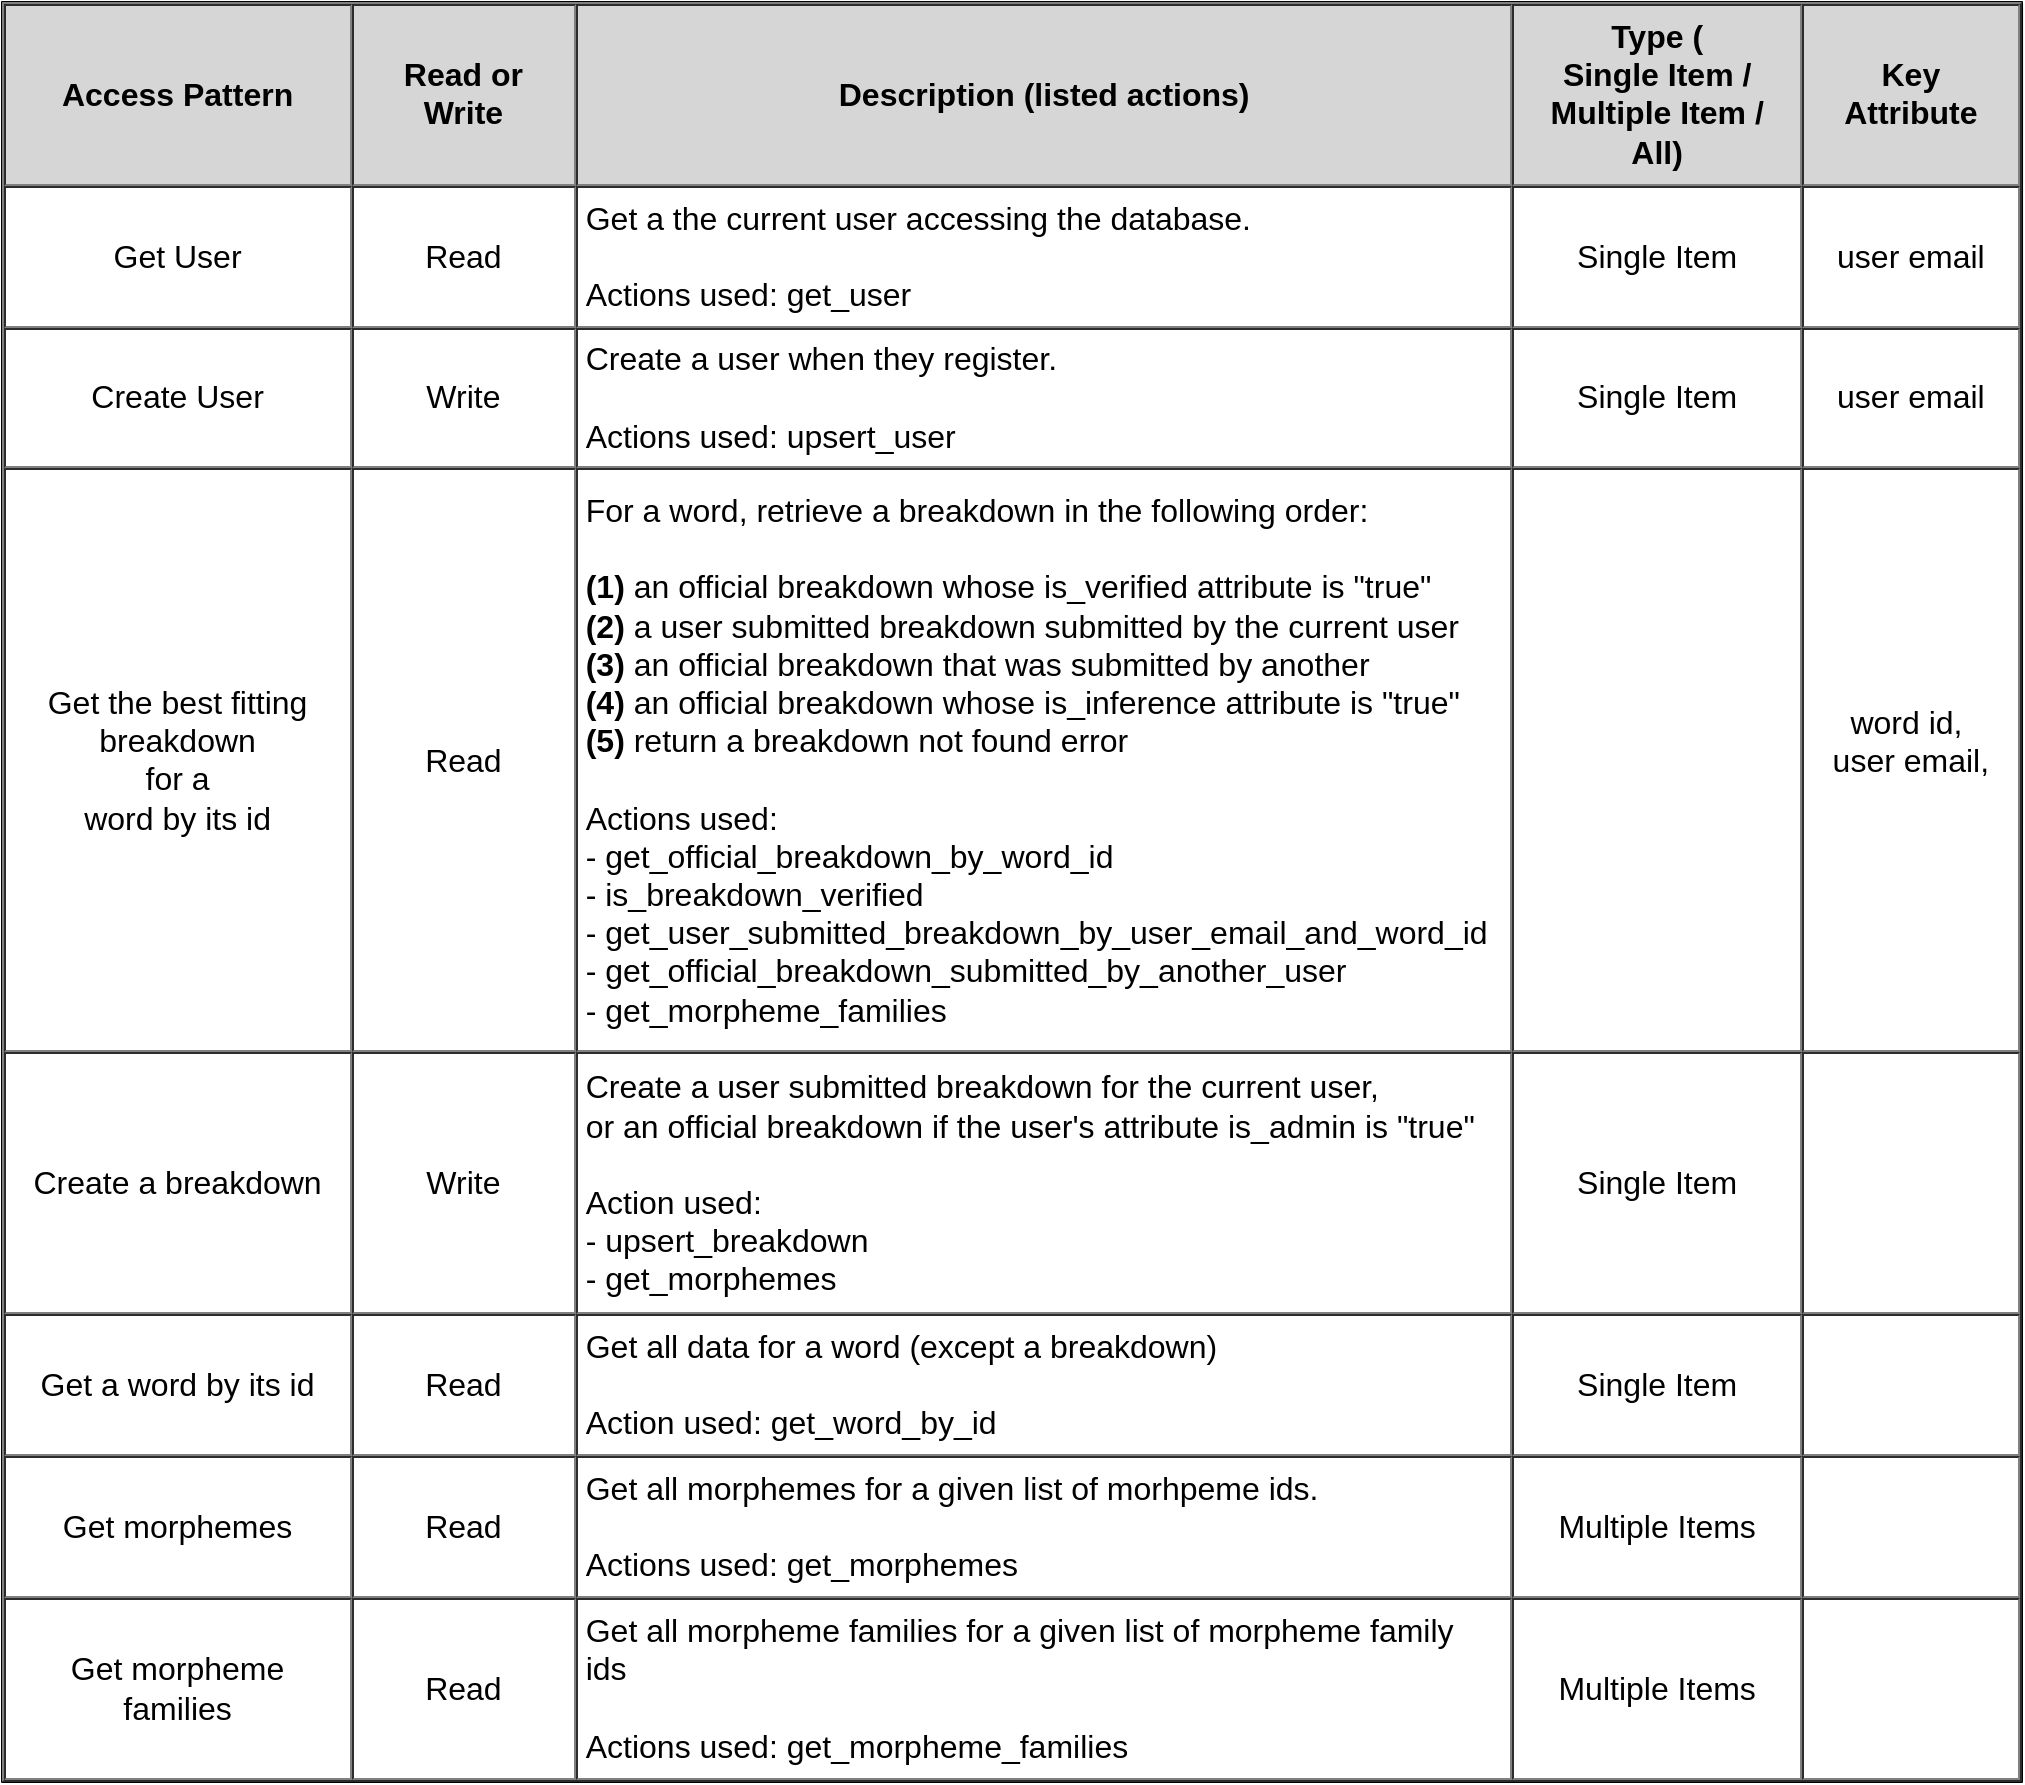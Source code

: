<mxfile>
    <diagram id="RD69P7APoGmj4CVlXvpW" name="Page-1">
        <mxGraphModel dx="1356" dy="633" grid="1" gridSize="10" guides="1" tooltips="1" connect="1" arrows="1" fold="1" page="1" pageScale="1" pageWidth="850" pageHeight="1100" math="0" shadow="0">
            <root>
                <mxCell id="0"/>
                <mxCell id="1" parent="0"/>
                <mxCell id="3" value="&lt;table cellpadding=&quot;4&quot; cellspacing=&quot;0&quot; border=&quot;1&quot; style=&quot;width: 100% ; height: 100% ; font-size: 16px&quot;&gt;&lt;tbody&gt;&lt;tr&gt;&lt;th style=&quot;background-color: rgb(214 , 214 , 214)&quot;&gt;&lt;font style=&quot;font-size: 16px&quot;&gt;Access Pattern&lt;/font&gt;&lt;/th&gt;&lt;th style=&quot;background-color: rgb(214 , 214 , 214)&quot;&gt;&lt;font style=&quot;font-size: 16px&quot;&gt;Read or Write&lt;/font&gt;&lt;/th&gt;&lt;td style=&quot;background-color: rgb(214 , 214 , 214)&quot;&gt;&lt;b&gt;&lt;font style=&quot;font-size: 16px&quot;&gt;Description (listed actions)&lt;/font&gt;&lt;/b&gt;&lt;/td&gt;&lt;td style=&quot;background-color: rgb(214 , 214 , 214)&quot;&gt;&lt;b&gt;&lt;font style=&quot;font-size: 16px&quot;&gt;Type (&lt;br&gt;Single Item / &lt;br&gt;Multiple Item / All)&lt;/font&gt;&lt;/b&gt;&lt;/td&gt;&lt;td style=&quot;background-color: rgb(214 , 214 , 214)&quot;&gt;&lt;b&gt;&lt;font style=&quot;font-size: 16px&quot;&gt;Key Attribute&lt;/font&gt;&lt;/b&gt;&lt;/td&gt;&lt;/tr&gt;&lt;tr&gt;&lt;td&gt;&lt;font style=&quot;font-size: 16px&quot;&gt;Get User&lt;/font&gt;&lt;/td&gt;&lt;td&gt;&lt;font style=&quot;font-size: 16px&quot;&gt;Read&lt;/font&gt;&lt;/td&gt;&lt;td&gt;&lt;div style=&quot;text-align: left&quot;&gt;&lt;font style=&quot;font-size: 16px&quot;&gt;Get a the current user accessing the database.&lt;/font&gt;&lt;/div&gt;&lt;div style=&quot;text-align: left&quot;&gt;&lt;font style=&quot;font-size: 16px&quot;&gt;&lt;br&gt;&lt;/font&gt;&lt;/div&gt;&lt;div style=&quot;text-align: left&quot;&gt;&lt;font style=&quot;font-size: 16px&quot;&gt;Actions used: get_user&lt;br&gt;&lt;/font&gt;&lt;/div&gt;&lt;/td&gt;&lt;td&gt;&lt;font style=&quot;font-size: 16px&quot;&gt;Single Item&lt;/font&gt;&lt;/td&gt;&lt;td&gt;&lt;font style=&quot;font-size: 16px&quot;&gt;user email&lt;/font&gt;&lt;/td&gt;&lt;/tr&gt;&lt;tr&gt;&lt;td&gt;&lt;font style=&quot;font-size: 16px&quot;&gt;Create User&lt;/font&gt;&lt;/td&gt;&lt;td&gt;&lt;font style=&quot;font-size: 16px&quot;&gt;Write&lt;/font&gt;&lt;/td&gt;&lt;td style=&quot;text-align: left&quot;&gt;&lt;font style=&quot;font-size: 16px&quot;&gt;Create a user when they register.&lt;br&gt;&lt;br&gt;Actions used: upsert_user&lt;br&gt;&lt;/font&gt;&lt;/td&gt;&lt;td&gt;&lt;font style=&quot;font-size: 16px&quot;&gt;Single Item&lt;/font&gt;&lt;/td&gt;&lt;td&gt;&lt;font style=&quot;font-size: 16px&quot;&gt;user email&lt;/font&gt;&lt;/td&gt;&lt;/tr&gt;&lt;tr&gt;&lt;td&gt;&lt;font style=&quot;font-size: 16px&quot;&gt;Get the best fitting &lt;br&gt;breakdown &lt;br&gt;for a &lt;br&gt;word by its id&lt;/font&gt;&lt;/td&gt;&lt;td&gt;&lt;font style=&quot;font-size: 16px&quot;&gt;Read&lt;/font&gt;&lt;/td&gt;&lt;td style=&quot;text-align: left&quot;&gt;&lt;font style=&quot;font-size: 16px&quot;&gt;&lt;font style=&quot;font-size: 16px&quot;&gt;For a word, retrieve a breakdown in the following order:&lt;br&gt;&lt;br&gt;&lt;b&gt;(1)&lt;/b&gt; an official breakdown whose is_verified attribute is &quot;true&quot;&lt;br&gt;&lt;b&gt;(2)&lt;/b&gt; a user submitted breakdown submitted by the current user&amp;nbsp;&lt;br&gt;&lt;b&gt;(3)&lt;/b&gt; an official breakdown that was submitted by another&lt;br&gt;&lt;b&gt;(4)&lt;/b&gt; an official breakdown whose is_inference attribute is &quot;true&quot;&lt;/font&gt;&lt;br&gt;&lt;b&gt;(5)&lt;/b&gt; return a breakdown not found error&lt;br&gt;&lt;br&gt;Actions used:&lt;br&gt;- get_official_breakdown_by_word_id&lt;br&gt;- is_breakdown_verified&lt;br&gt;- get_user_submitted_breakdown_by_user_email_and_word_id&lt;br&gt;- get_official_breakdown_submitted_by_another_user&lt;br&gt;- get_morpheme_families&lt;br&gt;&lt;/font&gt;&lt;/td&gt;&lt;td&gt;&lt;font style=&quot;font-size: 16px&quot;&gt;&lt;br&gt;&lt;/font&gt;&lt;/td&gt;&lt;td&gt;&lt;font style=&quot;font-size: 16px&quot;&gt;word id,&amp;nbsp;&lt;br&gt;user email,&lt;br&gt;&lt;br&gt;&lt;/font&gt;&lt;/td&gt;&lt;/tr&gt;&lt;tr&gt;&lt;td&gt;&lt;font style=&quot;font-size: 16px&quot;&gt;Create a breakdown&lt;/font&gt;&lt;/td&gt;&lt;td&gt;&lt;font style=&quot;font-size: 16px&quot;&gt;Write&lt;/font&gt;&lt;/td&gt;&lt;td style=&quot;text-align: left&quot;&gt;&lt;font style=&quot;font-size: 16px&quot;&gt;Create a user submitted breakdown for the current user, &lt;br&gt;or an official breakdown if the user's attribute is_admin is &quot;true&quot;&lt;br&gt;&lt;span&gt;&#9;&lt;/span&gt;&lt;br&gt;Action used:&lt;br&gt;- upsert_breakdown&lt;br&gt;&lt;span&gt;&#9;&lt;/span&gt;- get_morphemes&lt;br&gt;&lt;/font&gt;&lt;/td&gt;&lt;td&gt;&lt;font style=&quot;font-size: 16px&quot;&gt;Single Item&lt;/font&gt;&lt;/td&gt;&lt;td&gt;&lt;font style=&quot;font-size: 16px&quot;&gt;&lt;br&gt;&lt;/font&gt;&lt;/td&gt;&lt;/tr&gt;&lt;tr&gt;&lt;td&gt;&lt;font style=&quot;font-size: 16px&quot;&gt;Get a word by its id&lt;/font&gt;&lt;/td&gt;&lt;td&gt;&lt;font style=&quot;font-size: 16px&quot;&gt;Read&lt;/font&gt;&lt;/td&gt;&lt;td style=&quot;text-align: left&quot;&gt;&lt;font style=&quot;font-size: 16px&quot;&gt;Get all data for a word (except a breakdown)&lt;br&gt;&lt;br&gt;Action used: get_word_by_id&lt;/font&gt;&lt;/td&gt;&lt;td&gt;&lt;font style=&quot;font-size: 16px&quot;&gt;Single Item&lt;/font&gt;&lt;/td&gt;&lt;td&gt;&lt;font style=&quot;font-size: 16px&quot;&gt;&lt;br&gt;&lt;/font&gt;&lt;/td&gt;&lt;/tr&gt;&lt;tr&gt;&lt;td&gt;&lt;font style=&quot;font-size: 16px&quot;&gt;Get morphemes&lt;/font&gt;&lt;/td&gt;&lt;td&gt;&lt;font style=&quot;font-size: 16px&quot;&gt;Read&lt;/font&gt;&lt;/td&gt;&lt;td style=&quot;text-align: left&quot;&gt;&lt;font style=&quot;font-size: 16px&quot;&gt;Get all morphemes for a given list of morhpeme ids.&lt;br&gt;&lt;br&gt;Actions used: get_morphemes&lt;/font&gt;&lt;/td&gt;&lt;td&gt;&lt;font style=&quot;font-size: 16px&quot;&gt;Multiple Items&lt;/font&gt;&lt;/td&gt;&lt;td&gt;&lt;font style=&quot;font-size: 16px&quot;&gt;&lt;br&gt;&lt;/font&gt;&lt;/td&gt;&lt;/tr&gt;&lt;tr&gt;&lt;td&gt;&lt;font style=&quot;font-size: 16px&quot;&gt;Get morpheme families&lt;/font&gt;&lt;/td&gt;&lt;td&gt;&lt;font style=&quot;font-size: 16px&quot;&gt;Read&lt;/font&gt;&lt;/td&gt;&lt;td style=&quot;text-align: left&quot;&gt;&lt;font style=&quot;font-size: 16px&quot;&gt;Get all morpheme families for a given list of morpheme family ids&lt;br&gt;&lt;br&gt;Actions used: get_morpheme_families&lt;/font&gt;&lt;/td&gt;&lt;td&gt;&lt;font style=&quot;font-size: 16px&quot;&gt;Multiple Items&lt;/font&gt;&lt;/td&gt;&lt;td&gt;&lt;font style=&quot;font-size: 16px&quot;&gt;&lt;br&gt;&lt;/font&gt;&lt;/td&gt;&lt;/tr&gt;&lt;/tbody&gt;&lt;/table&gt; " style="verticalAlign=top;align=center;overflow=fill;fontSize=12;fontFamily=Helvetica;html=1;container=1;sketch=1;labelBackgroundColor=#FFFFFF;fontColor=#000000;whiteSpace=wrap;" parent="1" vertex="1">
                    <mxGeometry x="570" y="120" width="1010" height="890" as="geometry">
                        <mxRectangle x="620" y="140" width="740" height="100" as="alternateBounds"/>
                    </mxGeometry>
                </mxCell>
            </root>
        </mxGraphModel>
    </diagram>
</mxfile>
